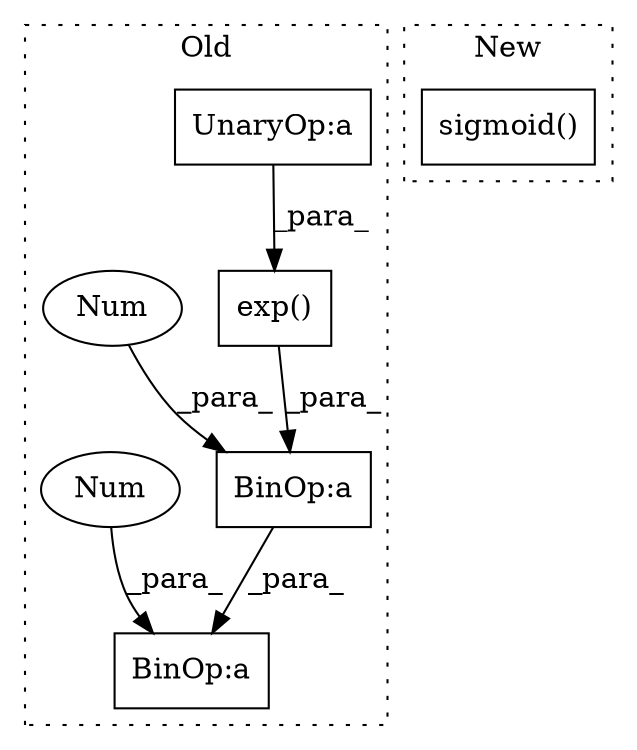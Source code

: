 digraph G {
subgraph cluster0 {
1 [label="exp()" a="75" s="24287,24301" l="7,1" shape="box"];
3 [label="UnaryOp:a" a="61" s="24294" l="7" shape="box"];
4 [label="BinOp:a" a="82" s="24284" l="3" shape="box"];
5 [label="Num" a="76" s="24283" l="1" shape="ellipse"];
6 [label="BinOp:a" a="82" s="24279" l="3" shape="box"];
7 [label="Num" a="76" s="24278" l="1" shape="ellipse"];
label = "Old";
style="dotted";
}
subgraph cluster1 {
2 [label="sigmoid()" a="75" s="5113,5132" l="13,1" shape="box"];
label = "New";
style="dotted";
}
1 -> 4 [label="_para_"];
3 -> 1 [label="_para_"];
4 -> 6 [label="_para_"];
5 -> 4 [label="_para_"];
7 -> 6 [label="_para_"];
}